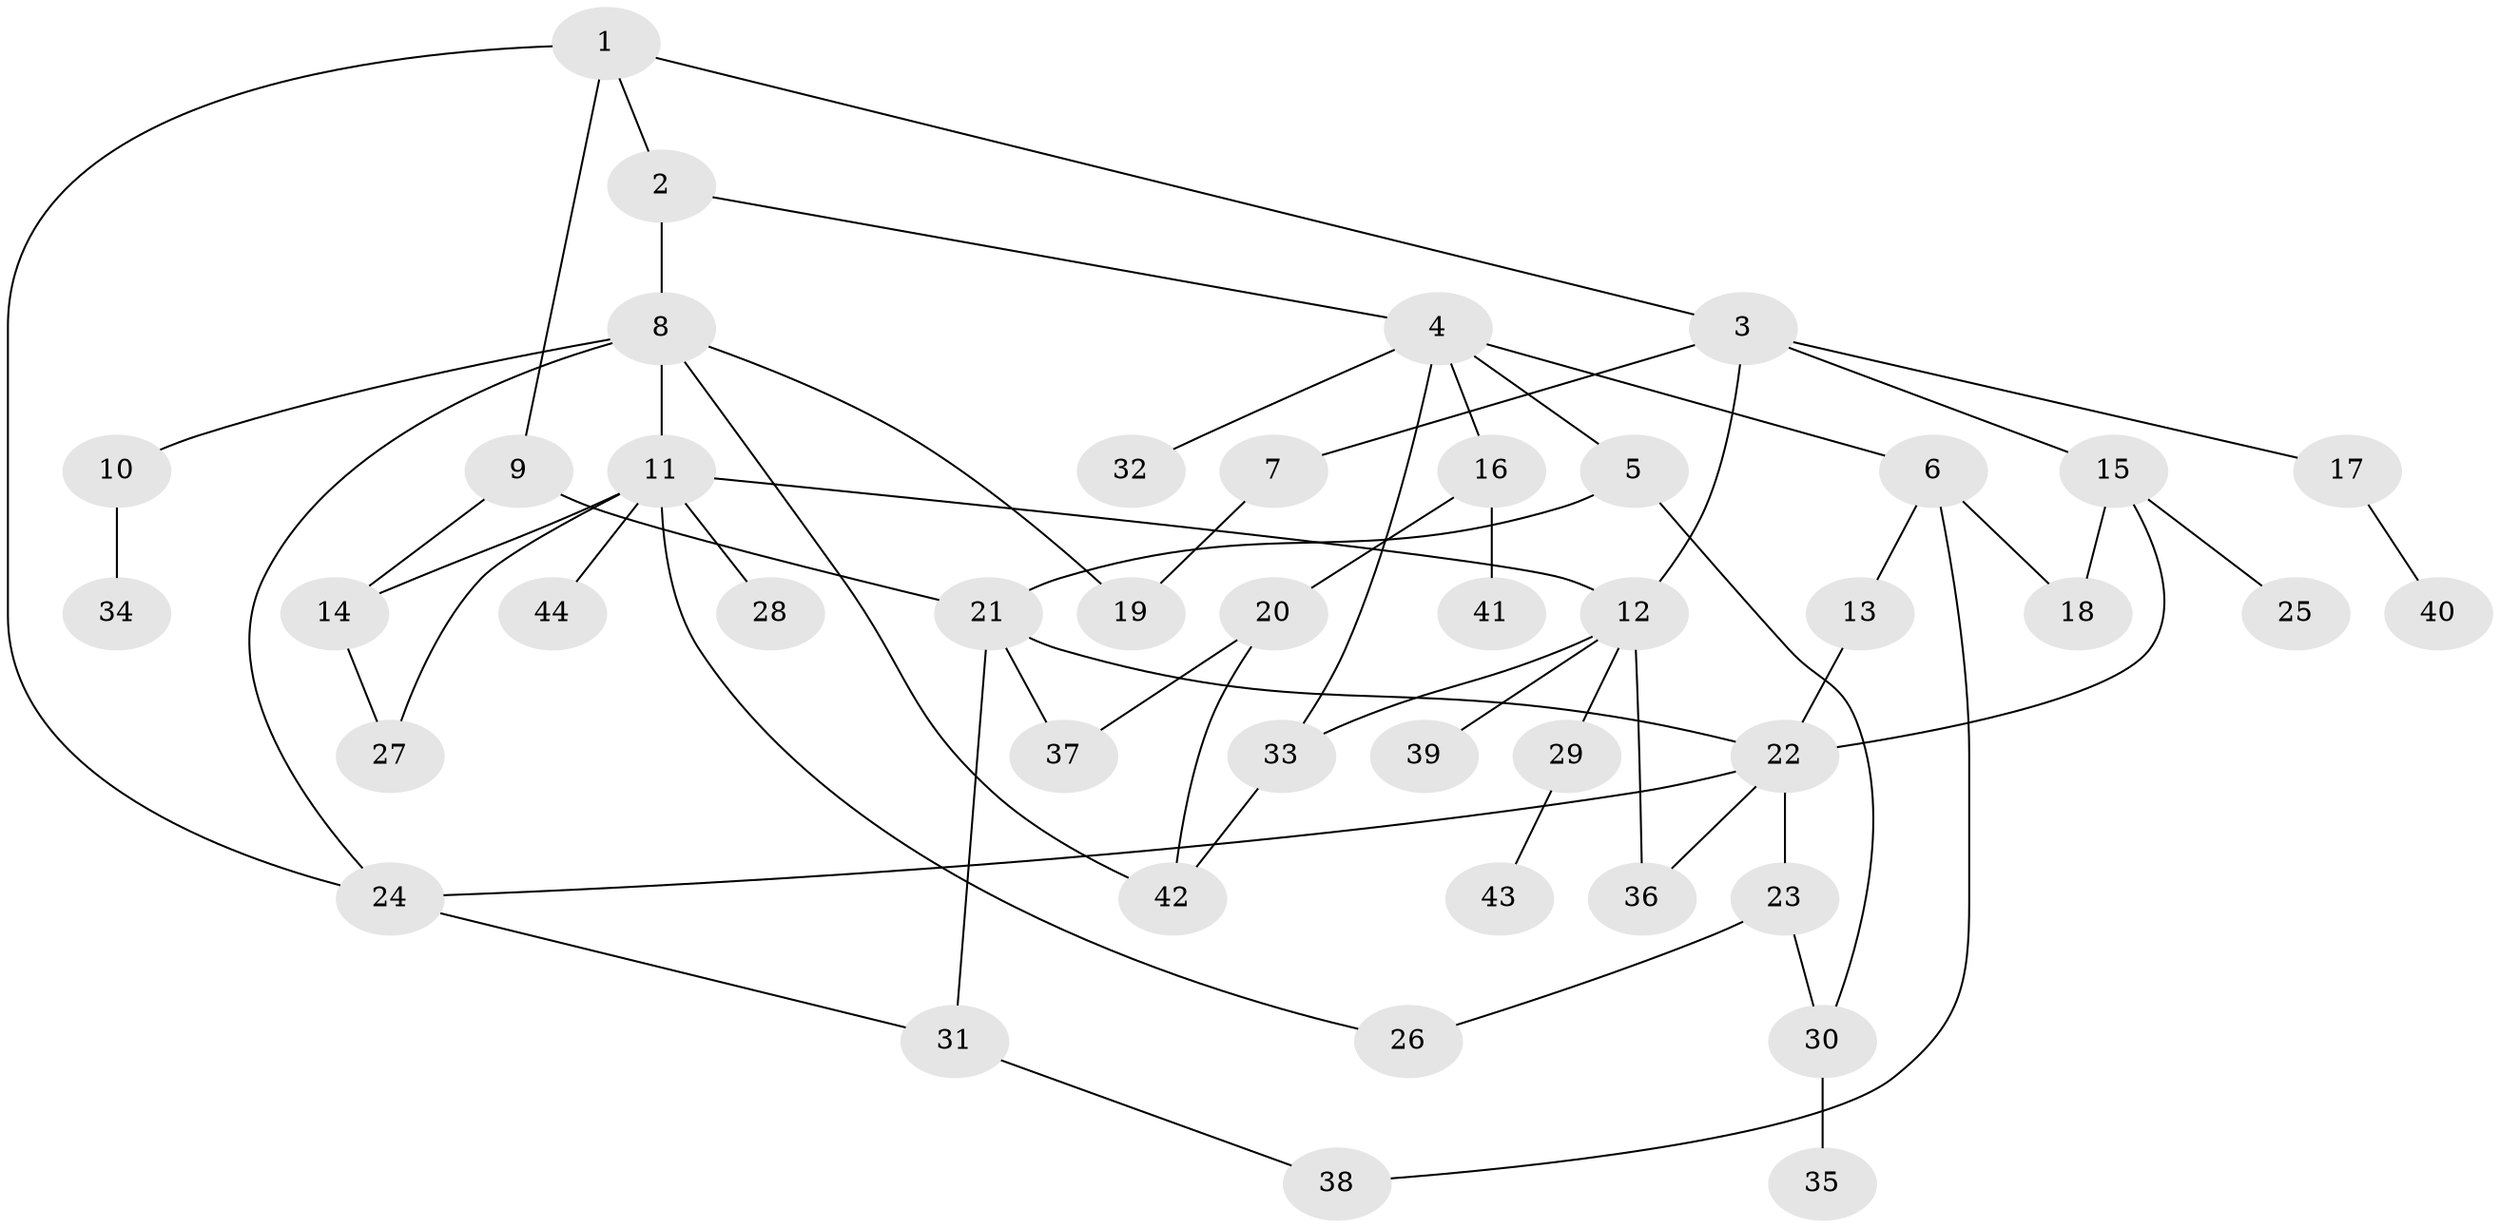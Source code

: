 // original degree distribution, {5: 0.0273972602739726, 3: 0.1643835616438356, 6: 0.0273972602739726, 4: 0.1095890410958904, 2: 0.3287671232876712, 8: 0.0136986301369863, 7: 0.0273972602739726, 1: 0.3013698630136986}
// Generated by graph-tools (version 1.1) at 2025/48/03/04/25 22:48:57]
// undirected, 44 vertices, 62 edges
graph export_dot {
  node [color=gray90,style=filled];
  1;
  2;
  3;
  4;
  5;
  6;
  7;
  8;
  9;
  10;
  11;
  12;
  13;
  14;
  15;
  16;
  17;
  18;
  19;
  20;
  21;
  22;
  23;
  24;
  25;
  26;
  27;
  28;
  29;
  30;
  31;
  32;
  33;
  34;
  35;
  36;
  37;
  38;
  39;
  40;
  41;
  42;
  43;
  44;
  1 -- 2 [weight=1.0];
  1 -- 3 [weight=1.0];
  1 -- 9 [weight=1.0];
  1 -- 24 [weight=1.0];
  2 -- 4 [weight=1.0];
  2 -- 8 [weight=1.0];
  3 -- 7 [weight=1.0];
  3 -- 12 [weight=1.0];
  3 -- 15 [weight=1.0];
  3 -- 17 [weight=1.0];
  4 -- 5 [weight=1.0];
  4 -- 6 [weight=1.0];
  4 -- 16 [weight=1.0];
  4 -- 32 [weight=1.0];
  4 -- 33 [weight=1.0];
  5 -- 21 [weight=1.0];
  5 -- 30 [weight=1.0];
  6 -- 13 [weight=1.0];
  6 -- 18 [weight=1.0];
  6 -- 38 [weight=1.0];
  7 -- 19 [weight=1.0];
  8 -- 10 [weight=1.0];
  8 -- 11 [weight=1.0];
  8 -- 19 [weight=1.0];
  8 -- 24 [weight=1.0];
  8 -- 42 [weight=1.0];
  9 -- 14 [weight=1.0];
  9 -- 21 [weight=1.0];
  10 -- 34 [weight=1.0];
  11 -- 12 [weight=1.0];
  11 -- 14 [weight=1.0];
  11 -- 26 [weight=1.0];
  11 -- 27 [weight=1.0];
  11 -- 28 [weight=1.0];
  11 -- 44 [weight=1.0];
  12 -- 29 [weight=1.0];
  12 -- 33 [weight=1.0];
  12 -- 36 [weight=1.0];
  12 -- 39 [weight=1.0];
  13 -- 22 [weight=1.0];
  14 -- 27 [weight=1.0];
  15 -- 18 [weight=1.0];
  15 -- 22 [weight=1.0];
  15 -- 25 [weight=1.0];
  16 -- 20 [weight=1.0];
  16 -- 41 [weight=1.0];
  17 -- 40 [weight=1.0];
  20 -- 37 [weight=1.0];
  20 -- 42 [weight=1.0];
  21 -- 22 [weight=1.0];
  21 -- 31 [weight=1.0];
  21 -- 37 [weight=1.0];
  22 -- 23 [weight=1.0];
  22 -- 24 [weight=1.0];
  22 -- 36 [weight=1.0];
  23 -- 26 [weight=1.0];
  23 -- 30 [weight=1.0];
  24 -- 31 [weight=1.0];
  29 -- 43 [weight=1.0];
  30 -- 35 [weight=1.0];
  31 -- 38 [weight=1.0];
  33 -- 42 [weight=1.0];
}
